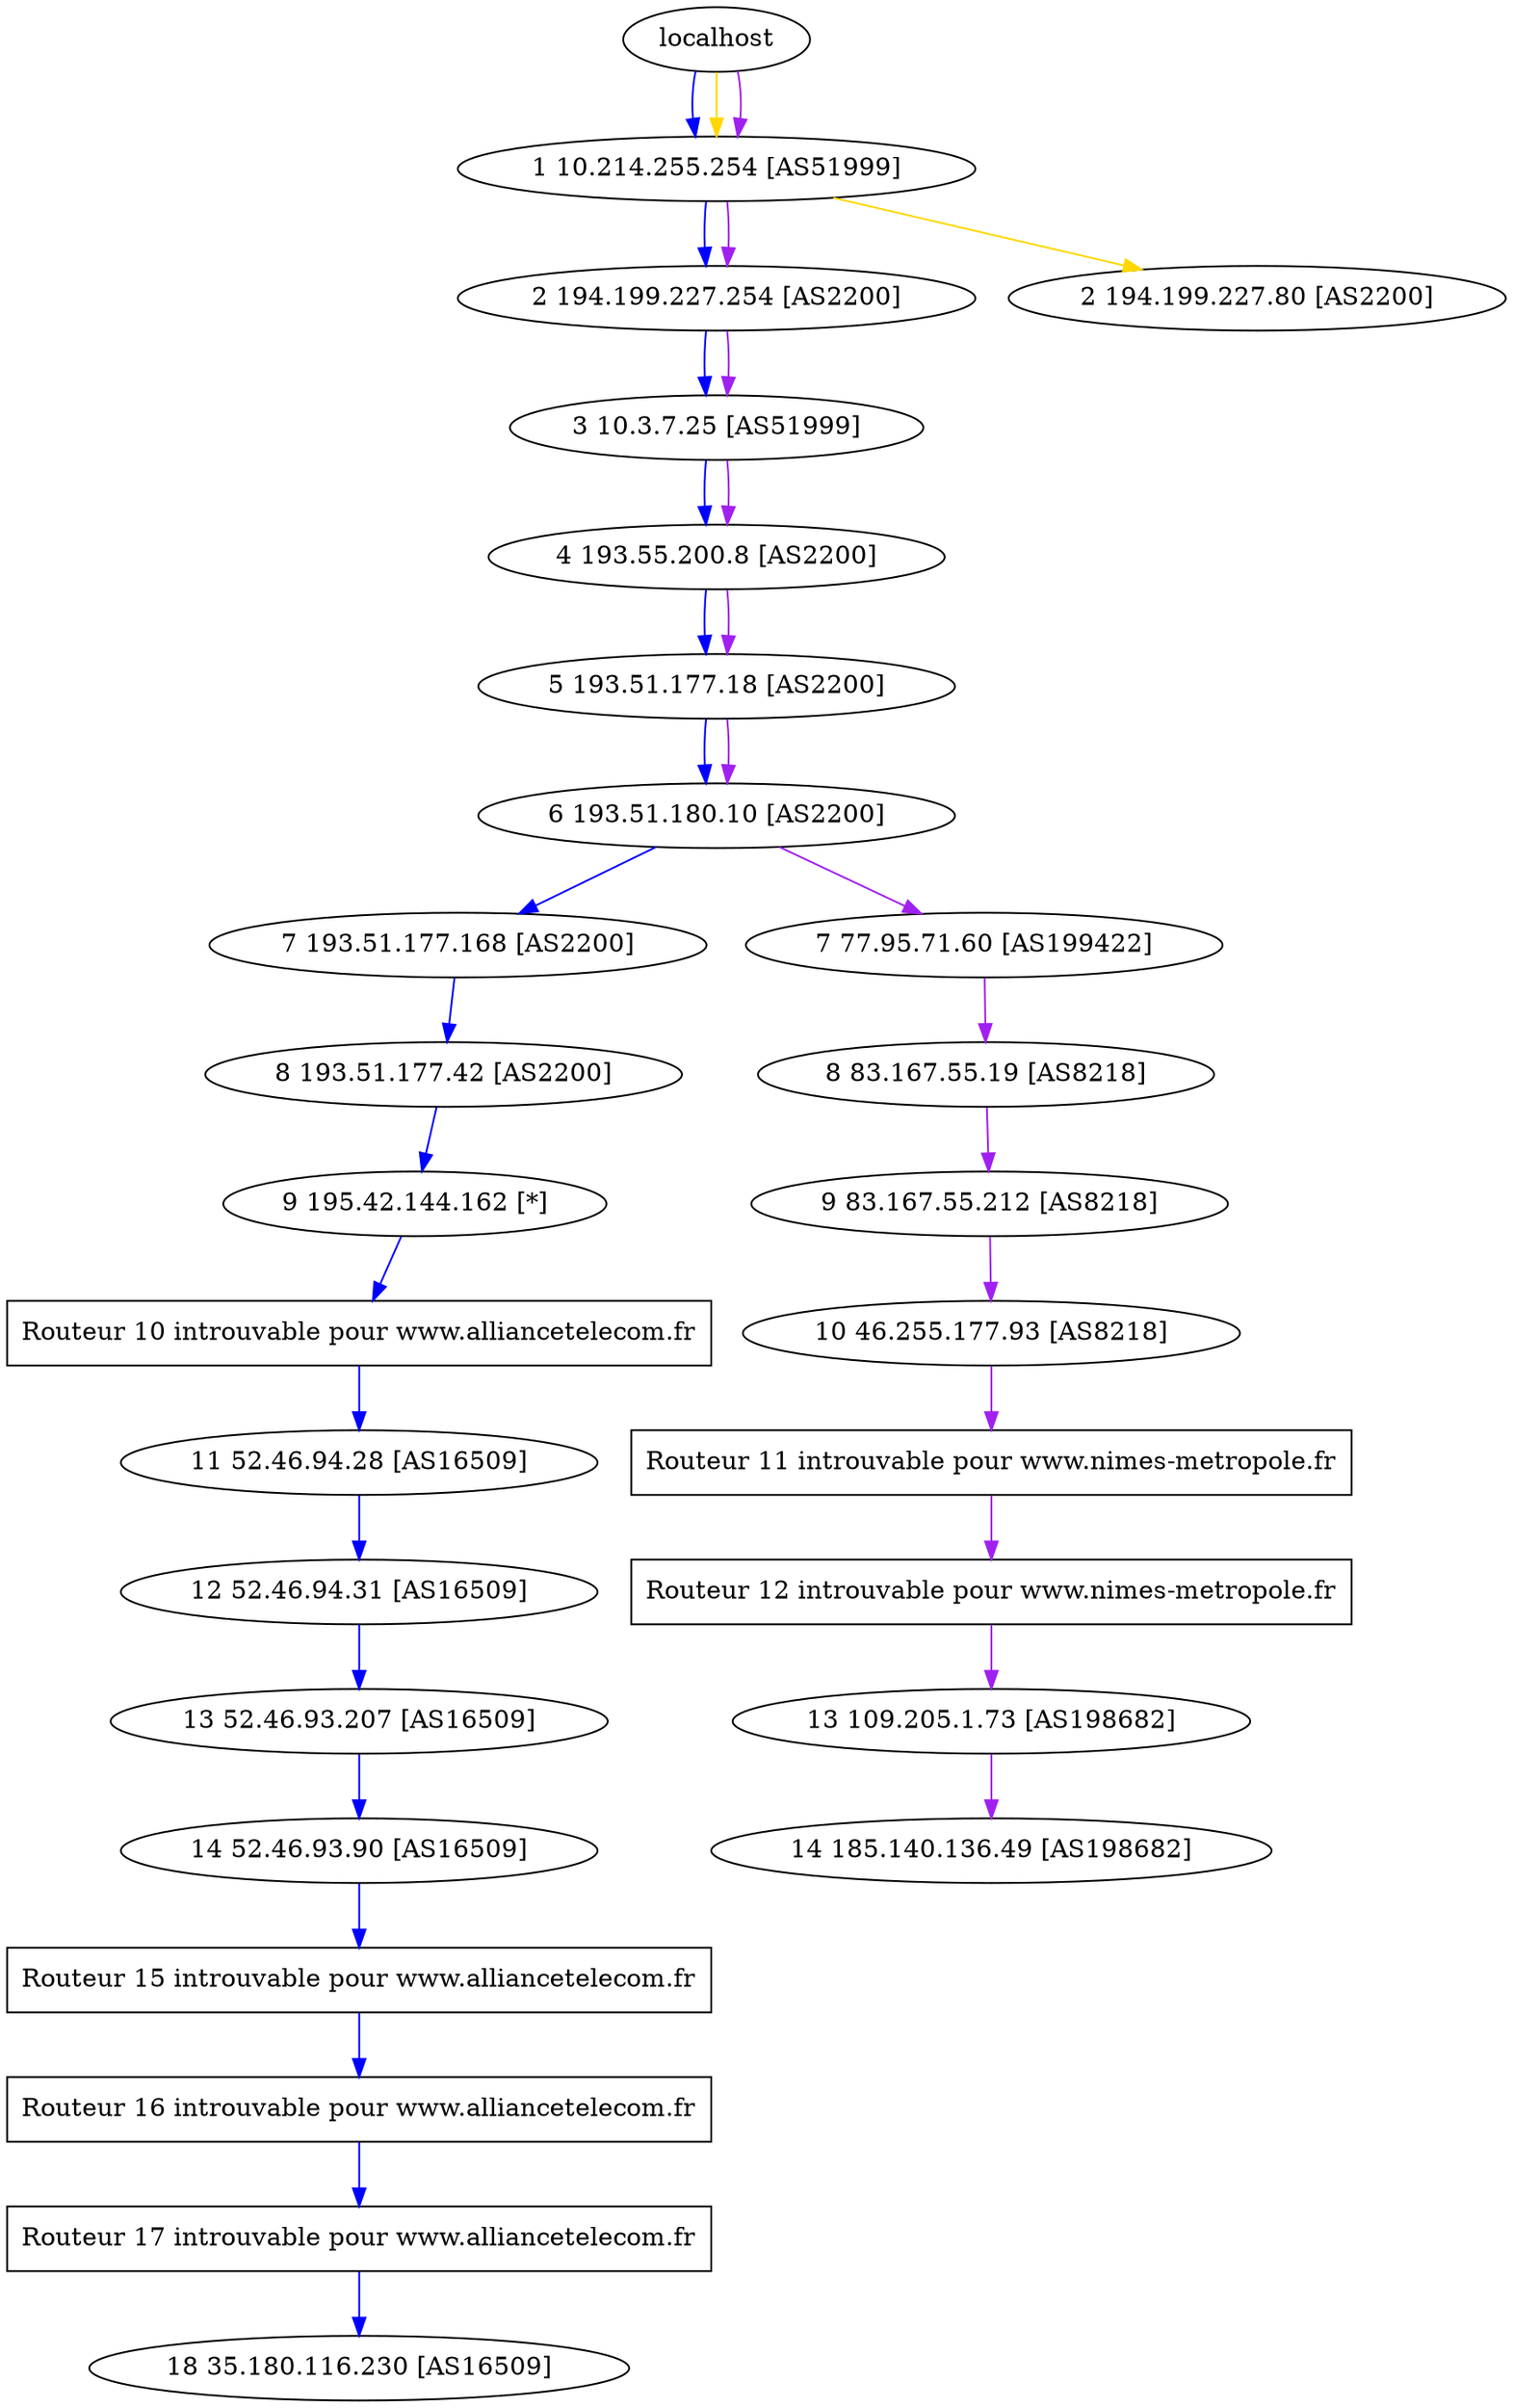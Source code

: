 digraph grapheTR {
localhost
-> "1 10.214.255.254 [AS51999]" -> "2 194.199.227.254 [AS2200]" -> "3 10.3.7.25 [AS51999]" -> "4 193.55.200.8 [AS2200]" -> "5 193.51.177.18 [AS2200]" -> "6 193.51.180.10 [AS2200]" -> "7 193.51.177.168 [AS2200]" -> "8 193.51.177.42 [AS2200]" -> "9 195.42.144.162 [*]" -> "Routeur 10 introuvable pour www.alliancetelecom.fr" -> "11 52.46.94.28 [AS16509]" -> "12 52.46.94.31 [AS16509]" -> "13 52.46.93.207 [AS16509]" -> "14 52.46.93.90 [AS16509]" -> "Routeur 15 introuvable pour www.alliancetelecom.fr" -> "Routeur 16 introuvable pour www.alliancetelecom.fr" -> "Routeur 17 introuvable pour www.alliancetelecom.fr" -> "18 35.180.116.230 [AS16509]" [color=blue] "Routeur 10 introuvable pour www.alliancetelecom.fr" [shape=box] "Routeur 15 introuvable pour www.alliancetelecom.fr" [shape=box] "Routeur 16 introuvable pour www.alliancetelecom.fr" [shape=box] "Routeur 17 introuvable pour www.alliancetelecom.fr" [shape=box] 
;
localhost
-> "1 10.214.255.254 [AS51999]" -> "2 194.199.227.80 [AS2200]" [color=gold] 
;
localhost
-> "1 10.214.255.254 [AS51999]" -> "2 194.199.227.254 [AS2200]" -> "3 10.3.7.25 [AS51999]" -> "4 193.55.200.8 [AS2200]" -> "5 193.51.177.18 [AS2200]" -> "6 193.51.180.10 [AS2200]" -> "7 77.95.71.60 [AS199422]" -> "8 83.167.55.19 [AS8218]" -> "9 83.167.55.212 [AS8218]" -> "10 46.255.177.93 [AS8218]" -> "Routeur 11 introuvable pour www.nimes-metropole.fr" -> "Routeur 12 introuvable pour www.nimes-metropole.fr" -> "13 109.205.1.73 [AS198682]" -> "14 185.140.136.49 [AS198682]" [color=purple] "Routeur 11 introuvable pour www.nimes-metropole.fr" [shape=box] "Routeur 12 introuvable pour www.nimes-metropole.fr" [shape=box] 
;
}
